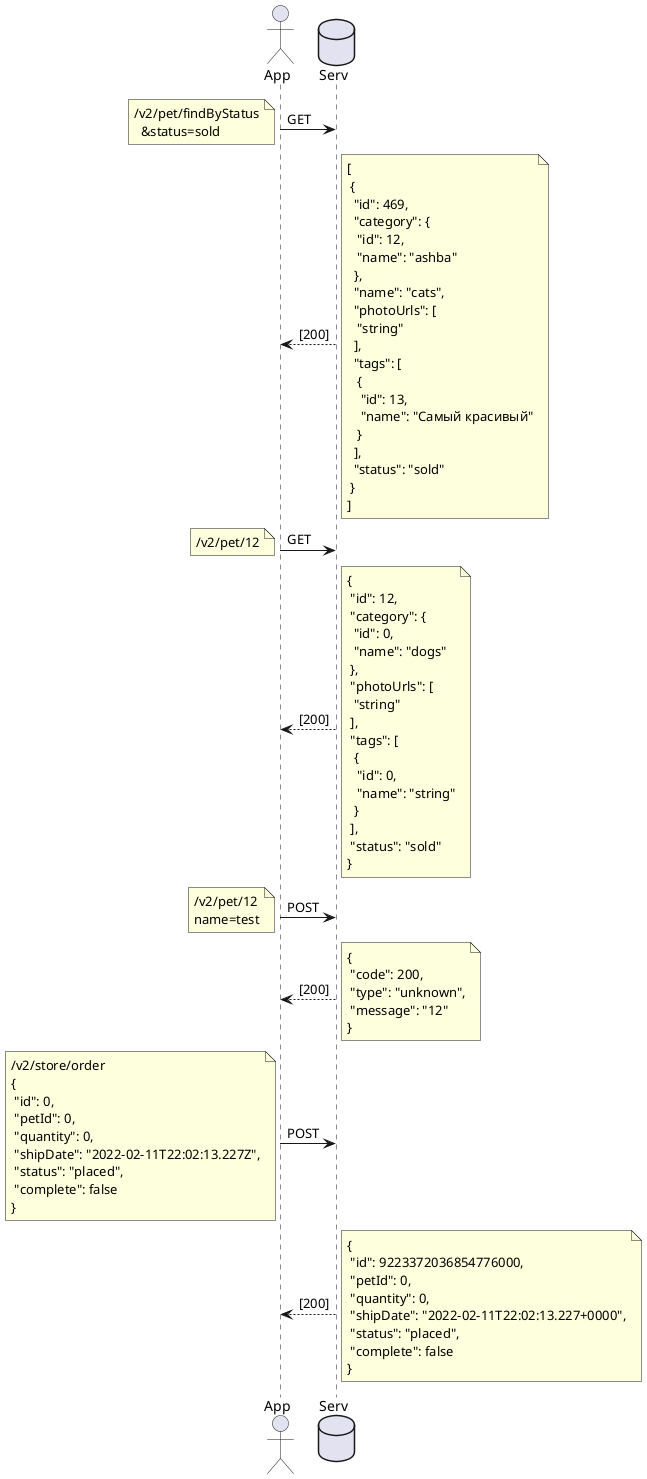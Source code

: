@startuml

skinparam sequenceMessageAlign direction

actor App

database Serv

App -> Serv : GET
note left
/v2/pet/findByStatus
  &status=sold
end note
App <-- Serv: [200]
note right
[
 {
  "id": 469,
  "category": {
   "id": 12,
   "name": "ashba"
  },
  "name": "cats",
  "photoUrls": [
   "string"
  ],
  "tags": [
   {
    "id": 13,
    "name": "Самый красивый"
   }
  ],
  "status": "sold"
 }
]
end note

App -> Serv : GET
note left
/v2/pet/12
end note
App <-- Serv: [200]
note right
{
 "id": 12,
 "category": {
  "id": 0,
  "name": "dogs"
 },
 "photoUrls": [
  "string"
 ],
 "tags": [
  {
   "id": 0,
   "name": "string"
  }
 ],
 "status": "sold"
}
end note

App -> Serv : POST
note left
/v2/pet/12
name=test
end note
App <-- Serv: [200]
note right
{
 "code": 200,
 "type": "unknown",
 "message": "12"
}
end note

App -> Serv : POST
note left
/v2/store/order
{
 "id": 0,
 "petId": 0,
 "quantity": 0,
 "shipDate": "2022-02-11T22:02:13.227Z",
 "status": "placed",
 "complete": false
}
end note
App <-- Serv: [200]
note right
{
 "id": 9223372036854776000,
 "petId": 0,
 "quantity": 0,
 "shipDate": "2022-02-11T22:02:13.227+0000",
 "status": "placed",
 "complete": false
}
end note

@enduml
